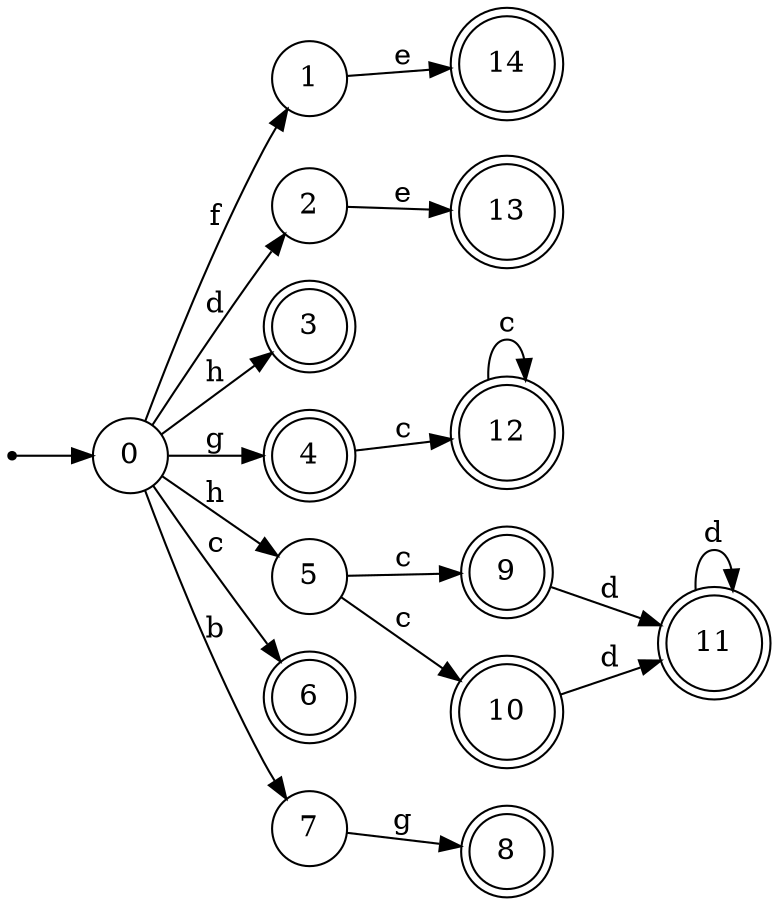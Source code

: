 digraph finite_state_machine {
rankdir=LR;
size="20,20";
node [shape = point]; "dummy0"
node [shape = circle]; "0";
"dummy0" -> "0";
node [shape = circle]; "1";
node [shape = circle]; "2";
node [shape = doublecircle]; "3";node [shape = doublecircle]; "4";node [shape = circle]; "5";
node [shape = doublecircle]; "6";node [shape = circle]; "7";
node [shape = doublecircle]; "8";node [shape = doublecircle]; "9";node [shape = doublecircle]; "10";node [shape = doublecircle]; "11";node [shape = doublecircle]; "12";node [shape = doublecircle]; "13";node [shape = doublecircle]; "14";"0" -> "1" [label = "f"];
 "0" -> "2" [label = "d"];
 "0" -> "3" [label = "h"];
 "0" -> "5" [label = "h"];
 "0" -> "4" [label = "g"];
 "0" -> "6" [label = "c"];
 "0" -> "7" [label = "b"];
 "7" -> "8" [label = "g"];
 "5" -> "9" [label = "c"];
 "5" -> "10" [label = "c"];
 "10" -> "11" [label = "d"];
 "11" -> "11" [label = "d"];
 "9" -> "11" [label = "d"];
 "4" -> "12" [label = "c"];
 "12" -> "12" [label = "c"];
 "2" -> "13" [label = "e"];
 "1" -> "14" [label = "e"];
 }
